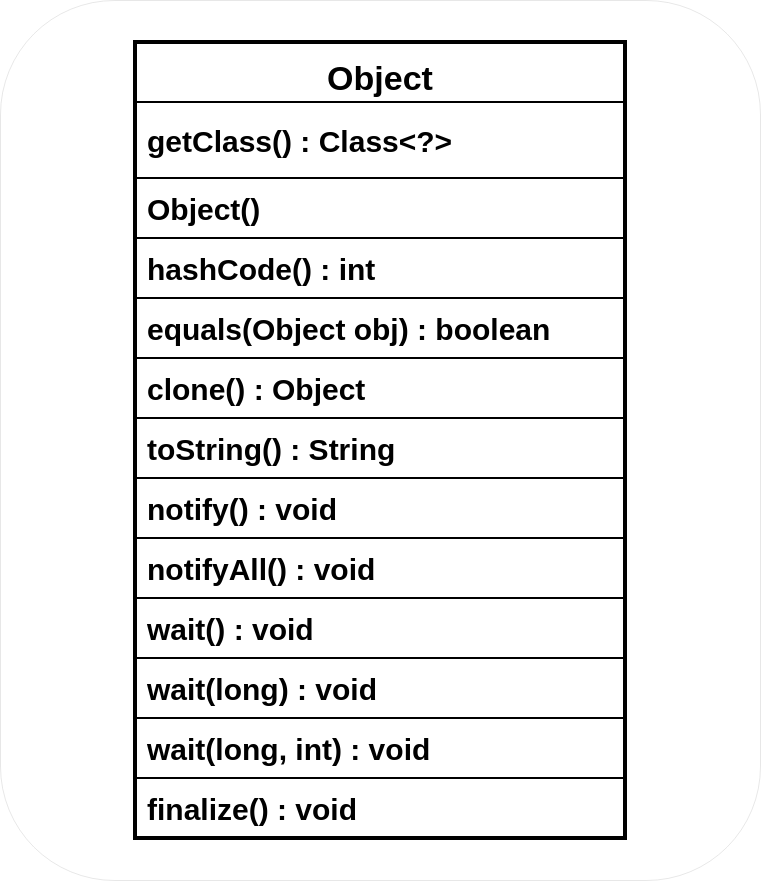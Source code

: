 <mxfile version="14.9.6" type="device"><diagram id="C5RBs43oDa-KdzZeNtuy" name="Page-1"><mxGraphModel dx="1106" dy="917" grid="1" gridSize="10" guides="1" tooltips="1" connect="1" arrows="1" fold="1" page="1" pageScale="1" pageWidth="827" pageHeight="1169" math="0" shadow="0"><root><mxCell id="WIyWlLk6GJQsqaUBKTNV-0"/><mxCell id="WIyWlLk6GJQsqaUBKTNV-1" parent="WIyWlLk6GJQsqaUBKTNV-0"/><mxCell id="7Vs1l4W6RqwOtsC9Ldu3-10" value="" style="rounded=1;whiteSpace=wrap;html=1;shadow=0;glass=0;sketch=0;strokeWidth=0;" vertex="1" parent="WIyWlLk6GJQsqaUBKTNV-1"><mxGeometry x="280" y="40" width="380" height="440" as="geometry"/></mxCell><mxCell id="zkfFHV4jXpPFQw0GAbJ--6" value="Object" style="swimlane;fontStyle=1;align=center;verticalAlign=top;childLayout=stackLayout;horizontal=1;startSize=26;horizontalStack=0;resizeParent=1;resizeLast=0;collapsible=1;marginBottom=0;rounded=0;shadow=0;strokeWidth=2;swimlaneFillColor=none;sketch=0;glass=0;fontSize=17;perimeterSpacing=0;spacingTop=1;spacingBottom=5;swimlaneLine=0;" parent="WIyWlLk6GJQsqaUBKTNV-1" vertex="1"><mxGeometry x="347.5" y="61" width="245" height="398" as="geometry"><mxRectangle x="130" y="380" width="160" height="26" as="alternateBounds"/></mxGeometry></mxCell><mxCell id="zkfFHV4jXpPFQw0GAbJ--9" value="" style="line;html=1;strokeWidth=1;align=left;verticalAlign=middle;spacingTop=-1;spacingLeft=3;spacingRight=3;rotatable=0;labelPosition=right;points=[];portConstraint=eastwest;" parent="zkfFHV4jXpPFQw0GAbJ--6" vertex="1"><mxGeometry y="26" width="245" height="8" as="geometry"/></mxCell><mxCell id="zkfFHV4jXpPFQw0GAbJ--10" value="getClass() : Class&lt;?&gt;" style="text;align=left;verticalAlign=top;spacingLeft=4;spacingRight=4;overflow=hidden;rotatable=0;points=[[0,0.5],[1,0.5]];portConstraint=eastwest;fontStyle=1;fontSize=15;" parent="zkfFHV4jXpPFQw0GAbJ--6" vertex="1"><mxGeometry y="34" width="245" height="34" as="geometry"/></mxCell><mxCell id="LX54mHfb_ERyMviUauqg-9" value="Object()&#10;" style="text;align=left;verticalAlign=top;spacingLeft=4;spacingRight=4;overflow=hidden;rotatable=0;points=[[0,0.5],[1,0.5]];portConstraint=eastwest;fontStyle=1;strokeColor=#000000;fontSize=15;" parent="zkfFHV4jXpPFQw0GAbJ--6" vertex="1"><mxGeometry y="68" width="245" height="30" as="geometry"/></mxCell><mxCell id="zkfFHV4jXpPFQw0GAbJ--11" value="hashCode() : int&#10;" style="text;align=left;verticalAlign=top;spacingLeft=4;spacingRight=4;overflow=hidden;rotatable=0;points=[[0,0.5],[1,0.5]];portConstraint=eastwest;fontStyle=1;strokeColor=#000000;fontSize=15;" parent="zkfFHV4jXpPFQw0GAbJ--6" vertex="1"><mxGeometry y="98" width="245" height="30" as="geometry"/></mxCell><mxCell id="LX54mHfb_ERyMviUauqg-8" value="equals(Object obj) : boolean&#10;" style="text;align=left;verticalAlign=top;spacingLeft=4;spacingRight=4;overflow=hidden;rotatable=0;points=[[0,0.5],[1,0.5]];portConstraint=eastwest;fontStyle=1;fontSize=15;" parent="zkfFHV4jXpPFQw0GAbJ--6" vertex="1"><mxGeometry y="128" width="245" height="30" as="geometry"/></mxCell><mxCell id="LX54mHfb_ERyMviUauqg-10" value="clone() : Object" style="text;align=left;verticalAlign=top;spacingLeft=4;spacingRight=4;overflow=hidden;rotatable=0;points=[[0,0.5],[1,0.5]];portConstraint=eastwest;fontStyle=1;strokeColor=#000000;fontSize=15;" parent="zkfFHV4jXpPFQw0GAbJ--6" vertex="1"><mxGeometry y="158" width="245" height="30" as="geometry"/></mxCell><mxCell id="LX54mHfb_ERyMviUauqg-11" value="toString() : String" style="text;align=left;verticalAlign=top;spacingLeft=4;spacingRight=4;overflow=hidden;rotatable=0;points=[[0,0.5],[1,0.5]];portConstraint=eastwest;fontStyle=1;fontSize=15;" parent="zkfFHV4jXpPFQw0GAbJ--6" vertex="1"><mxGeometry y="188" width="245" height="30" as="geometry"/></mxCell><mxCell id="LX54mHfb_ERyMviUauqg-12" value="notify() : void" style="text;align=left;verticalAlign=top;spacingLeft=4;spacingRight=4;overflow=hidden;rotatable=0;points=[[0,0.5],[1,0.5]];portConstraint=eastwest;fontStyle=1;strokeColor=#000000;fontSize=15;" parent="zkfFHV4jXpPFQw0GAbJ--6" vertex="1"><mxGeometry y="218" width="245" height="30" as="geometry"/></mxCell><mxCell id="LX54mHfb_ERyMviUauqg-13" value="notifyAll() : void" style="text;align=left;verticalAlign=top;spacingLeft=4;spacingRight=4;overflow=hidden;rotatable=0;points=[[0,0.5],[1,0.5]];portConstraint=eastwest;fontStyle=1;fontSize=15;" parent="zkfFHV4jXpPFQw0GAbJ--6" vertex="1"><mxGeometry y="248" width="245" height="30" as="geometry"/></mxCell><mxCell id="LX54mHfb_ERyMviUauqg-14" value="wait() : void" style="text;align=left;verticalAlign=top;spacingLeft=4;spacingRight=4;overflow=hidden;rotatable=0;points=[[0,0.5],[1,0.5]];portConstraint=eastwest;fontStyle=1;strokeColor=#000000;fontSize=15;" parent="zkfFHV4jXpPFQw0GAbJ--6" vertex="1"><mxGeometry y="278" width="245" height="30" as="geometry"/></mxCell><mxCell id="LX54mHfb_ERyMviUauqg-15" value="wait(long) : void" style="text;align=left;verticalAlign=top;spacingLeft=4;spacingRight=4;overflow=hidden;rotatable=0;points=[[0,0.5],[1,0.5]];portConstraint=eastwest;fontStyle=1;fontSize=15;" parent="zkfFHV4jXpPFQw0GAbJ--6" vertex="1"><mxGeometry y="308" width="245" height="30" as="geometry"/></mxCell><mxCell id="LX54mHfb_ERyMviUauqg-16" value="wait(long, int) : void" style="text;align=left;verticalAlign=top;spacingLeft=4;spacingRight=4;overflow=hidden;rotatable=0;points=[[0,0.5],[1,0.5]];portConstraint=eastwest;fontStyle=1;strokeColor=#000000;fontSize=15;" parent="zkfFHV4jXpPFQw0GAbJ--6" vertex="1"><mxGeometry y="338" width="245" height="30" as="geometry"/></mxCell><mxCell id="LX54mHfb_ERyMviUauqg-17" value="finalize() : void" style="text;align=left;verticalAlign=top;spacingLeft=4;spacingRight=4;overflow=hidden;rotatable=0;points=[[0,0.5],[1,0.5]];portConstraint=eastwest;fontStyle=1;fontSize=15;" parent="zkfFHV4jXpPFQw0GAbJ--6" vertex="1"><mxGeometry y="368" width="245" height="30" as="geometry"/></mxCell></root></mxGraphModel></diagram></mxfile>